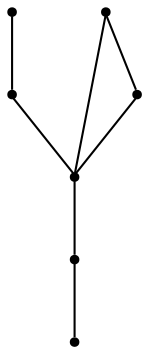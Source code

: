 graph {
  node [shape=point,comment="{\"directed\":false,\"doi\":\"10.1007/978-3-642-11805-0_10\",\"figure\":\"9 (11)\"}"]

  v0 [pos="1409.3605261514354,1971.5083274494518"]
  v1 [pos="1409.3605261514354,2082.9238414417614"]
  v2 [pos="1387.719422948083,2045.7853261774233"]
  v3 [pos="1322.67105721762,2008.6468109130856"]
  v4 [pos="1366.015839403729,1934.3697167830032"]
  v5 [pos="1366.0158394037292,2157.200840169733"]
  v6 [pos="1322.67105721762,2120.062356706099"]

  v0 -- v1 [id="-1",pos="1409.3605261514354,1971.5083274494518 1409.3605261514354,2082.9238414417614 1409.3605261514354,2082.9238414417614 1409.3605261514354,2082.9238414417614"]
  v3 -- v6 [id="-3",pos="1322.67105721762,2008.6468109130856 1322.67105721762,2120.062356706099 1322.67105721762,2120.062356706099 1322.67105721762,2120.062356706099"]
  v5 -- v4 [id="-4",pos="1366.0158394037292,2157.200840169733 1366.015839403729,1934.3697167830032 1366.015839403729,1934.3697167830032 1366.015839403729,1934.3697167830032"]
  v5 -- v2 [id="-5",pos="1366.0158394037292,2157.200840169733 1387.719422948083,2045.7853261774233 1387.719422948083,2045.7853261774233 1387.719422948083,2045.7853261774233"]
  v4 -- v2 [id="-6",pos="1366.015839403729,1934.3697167830032 1387.719422948083,2045.7853261774233 1387.719422948083,2045.7853261774233 1387.719422948083,2045.7853261774233"]
  v2 -- v3 [id="-7",pos="1387.719422948083,2045.7853261774233 1322.67105721762,2008.6468109130856 1322.67105721762,2008.6468109130856 1322.67105721762,2008.6468109130856"]
  v1 -- v2 [id="-9",pos="1409.3605261514354,2082.9238414417614 1387.719422948083,2045.7853261774233 1387.719422948083,2045.7853261774233 1387.719422948083,2045.7853261774233"]
}